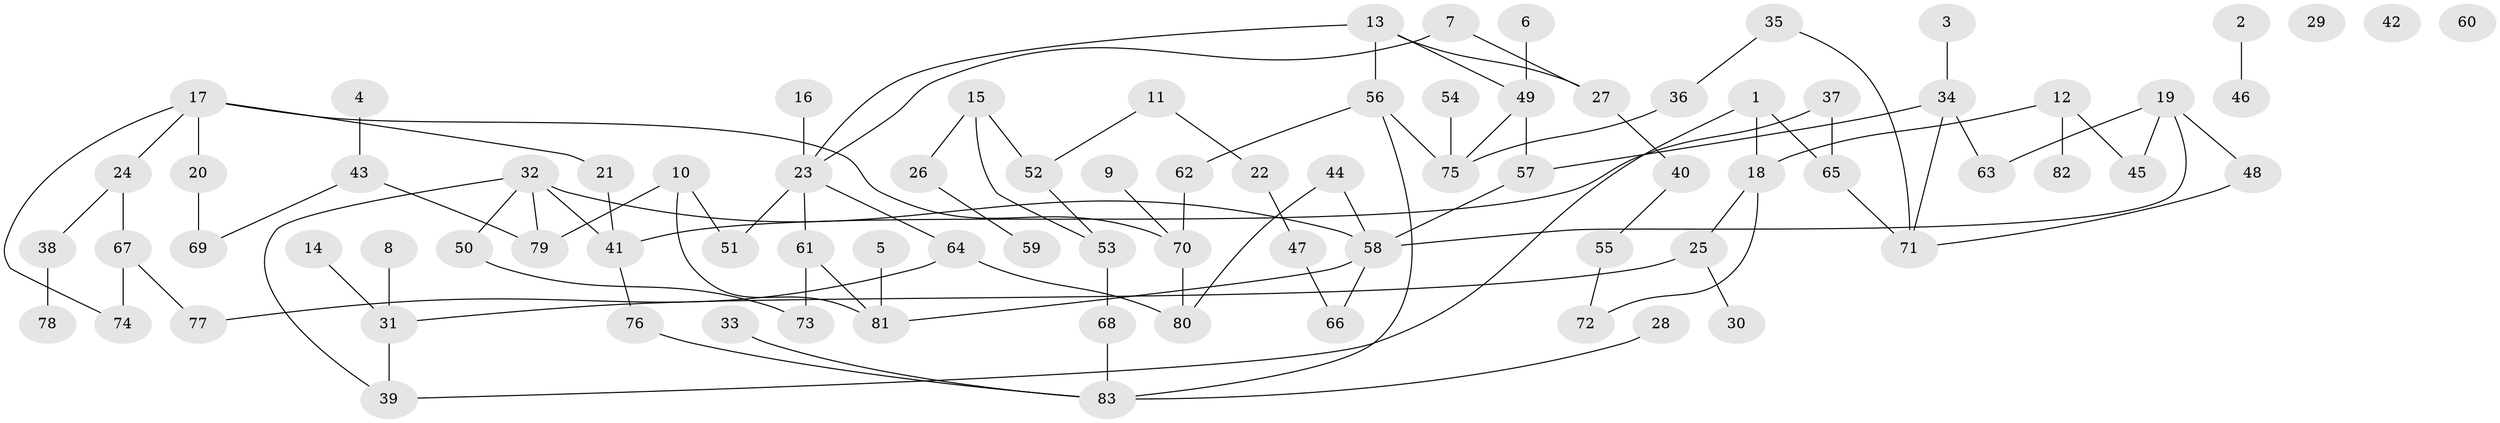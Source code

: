 // Generated by graph-tools (version 1.1) at 2025/25/03/09/25 03:25:23]
// undirected, 83 vertices, 101 edges
graph export_dot {
graph [start="1"]
  node [color=gray90,style=filled];
  1;
  2;
  3;
  4;
  5;
  6;
  7;
  8;
  9;
  10;
  11;
  12;
  13;
  14;
  15;
  16;
  17;
  18;
  19;
  20;
  21;
  22;
  23;
  24;
  25;
  26;
  27;
  28;
  29;
  30;
  31;
  32;
  33;
  34;
  35;
  36;
  37;
  38;
  39;
  40;
  41;
  42;
  43;
  44;
  45;
  46;
  47;
  48;
  49;
  50;
  51;
  52;
  53;
  54;
  55;
  56;
  57;
  58;
  59;
  60;
  61;
  62;
  63;
  64;
  65;
  66;
  67;
  68;
  69;
  70;
  71;
  72;
  73;
  74;
  75;
  76;
  77;
  78;
  79;
  80;
  81;
  82;
  83;
  1 -- 18;
  1 -- 39;
  1 -- 65;
  2 -- 46;
  3 -- 34;
  4 -- 43;
  5 -- 81;
  6 -- 49;
  7 -- 23;
  7 -- 27;
  8 -- 31;
  9 -- 70;
  10 -- 51;
  10 -- 79;
  10 -- 81;
  11 -- 22;
  11 -- 52;
  12 -- 18;
  12 -- 45;
  12 -- 82;
  13 -- 23;
  13 -- 27;
  13 -- 49;
  13 -- 56;
  14 -- 31;
  15 -- 26;
  15 -- 52;
  15 -- 53;
  16 -- 23;
  17 -- 20;
  17 -- 21;
  17 -- 24;
  17 -- 70;
  17 -- 74;
  18 -- 25;
  18 -- 72;
  19 -- 45;
  19 -- 48;
  19 -- 58;
  19 -- 63;
  20 -- 69;
  21 -- 41;
  22 -- 47;
  23 -- 51;
  23 -- 61;
  23 -- 64;
  24 -- 38;
  24 -- 67;
  25 -- 30;
  25 -- 31;
  26 -- 59;
  27 -- 40;
  28 -- 83;
  31 -- 39;
  32 -- 39;
  32 -- 41;
  32 -- 50;
  32 -- 58;
  32 -- 79;
  33 -- 83;
  34 -- 57;
  34 -- 63;
  34 -- 71;
  35 -- 36;
  35 -- 71;
  36 -- 75;
  37 -- 41;
  37 -- 65;
  38 -- 78;
  40 -- 55;
  41 -- 76;
  43 -- 69;
  43 -- 79;
  44 -- 58;
  44 -- 80;
  47 -- 66;
  48 -- 71;
  49 -- 57;
  49 -- 75;
  50 -- 73;
  52 -- 53;
  53 -- 68;
  54 -- 75;
  55 -- 72;
  56 -- 62;
  56 -- 75;
  56 -- 83;
  57 -- 58;
  58 -- 66;
  58 -- 81;
  61 -- 73;
  61 -- 81;
  62 -- 70;
  64 -- 77;
  64 -- 80;
  65 -- 71;
  67 -- 74;
  67 -- 77;
  68 -- 83;
  70 -- 80;
  76 -- 83;
}
